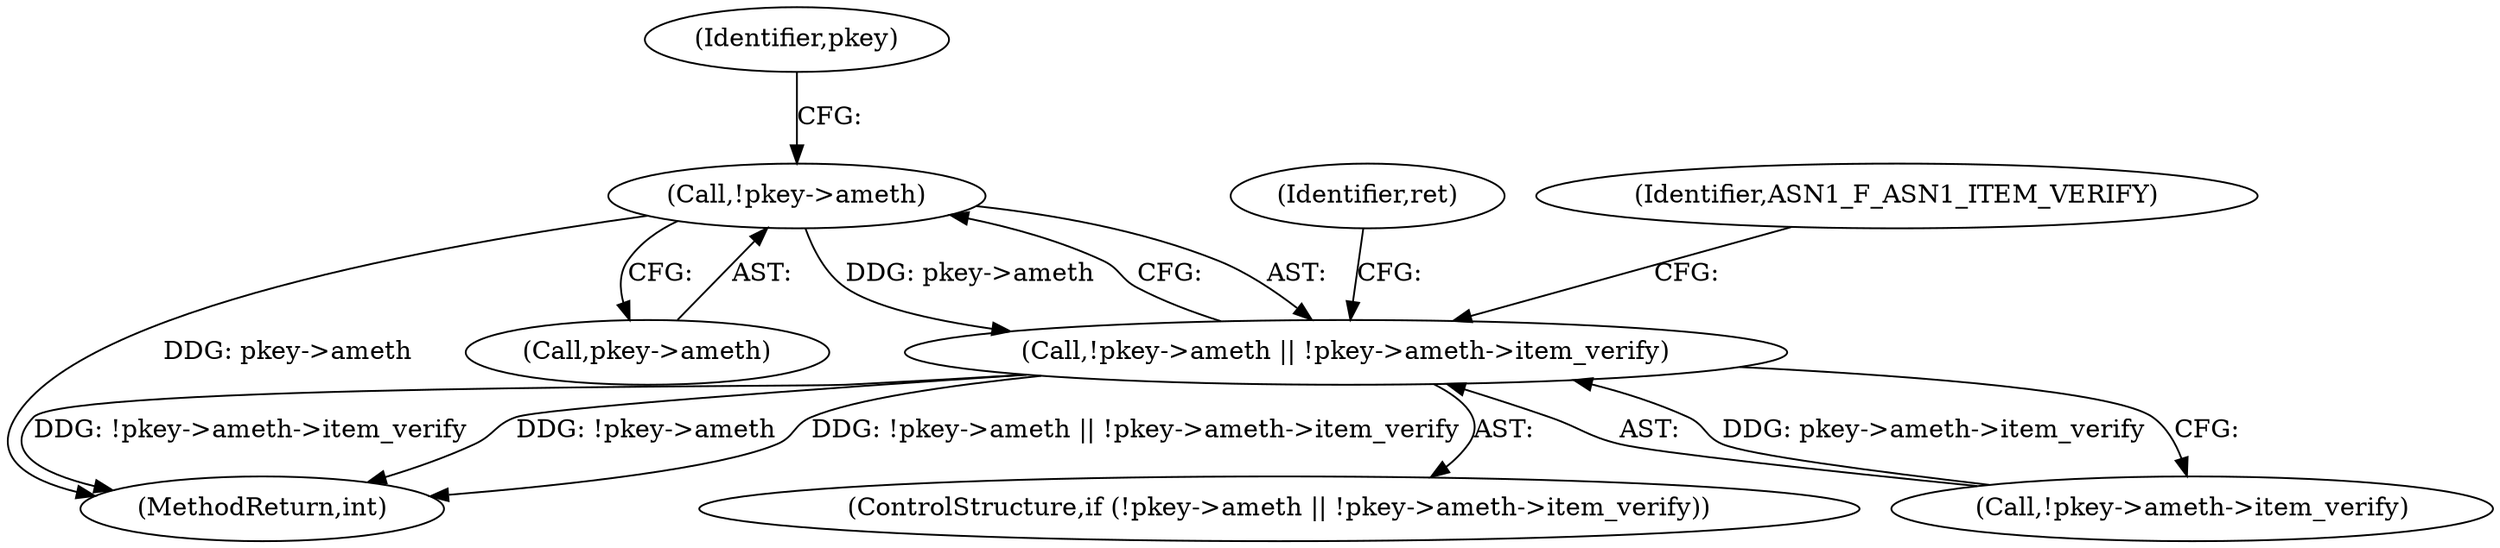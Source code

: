 digraph "0_openssl_62e4506a7d4cec1c8e1ff687f6b220f6a62a57c7@pointer" {
"1000188" [label="(Call,!pkey->ameth)"];
"1000187" [label="(Call,!pkey->ameth || !pkey->ameth->item_verify)"];
"1000195" [label="(Identifier,pkey)"];
"1000200" [label="(Identifier,ASN1_F_ASN1_ITEM_VERIFY)"];
"1000204" [label="(Identifier,ret)"];
"1000291" [label="(MethodReturn,int)"];
"1000188" [label="(Call,!pkey->ameth)"];
"1000189" [label="(Call,pkey->ameth)"];
"1000187" [label="(Call,!pkey->ameth || !pkey->ameth->item_verify)"];
"1000186" [label="(ControlStructure,if (!pkey->ameth || !pkey->ameth->item_verify))"];
"1000192" [label="(Call,!pkey->ameth->item_verify)"];
"1000188" -> "1000187"  [label="AST: "];
"1000188" -> "1000189"  [label="CFG: "];
"1000189" -> "1000188"  [label="AST: "];
"1000195" -> "1000188"  [label="CFG: "];
"1000187" -> "1000188"  [label="CFG: "];
"1000188" -> "1000291"  [label="DDG: pkey->ameth"];
"1000188" -> "1000187"  [label="DDG: pkey->ameth"];
"1000187" -> "1000186"  [label="AST: "];
"1000187" -> "1000192"  [label="CFG: "];
"1000192" -> "1000187"  [label="AST: "];
"1000200" -> "1000187"  [label="CFG: "];
"1000204" -> "1000187"  [label="CFG: "];
"1000187" -> "1000291"  [label="DDG: !pkey->ameth"];
"1000187" -> "1000291"  [label="DDG: !pkey->ameth || !pkey->ameth->item_verify"];
"1000187" -> "1000291"  [label="DDG: !pkey->ameth->item_verify"];
"1000192" -> "1000187"  [label="DDG: pkey->ameth->item_verify"];
}
